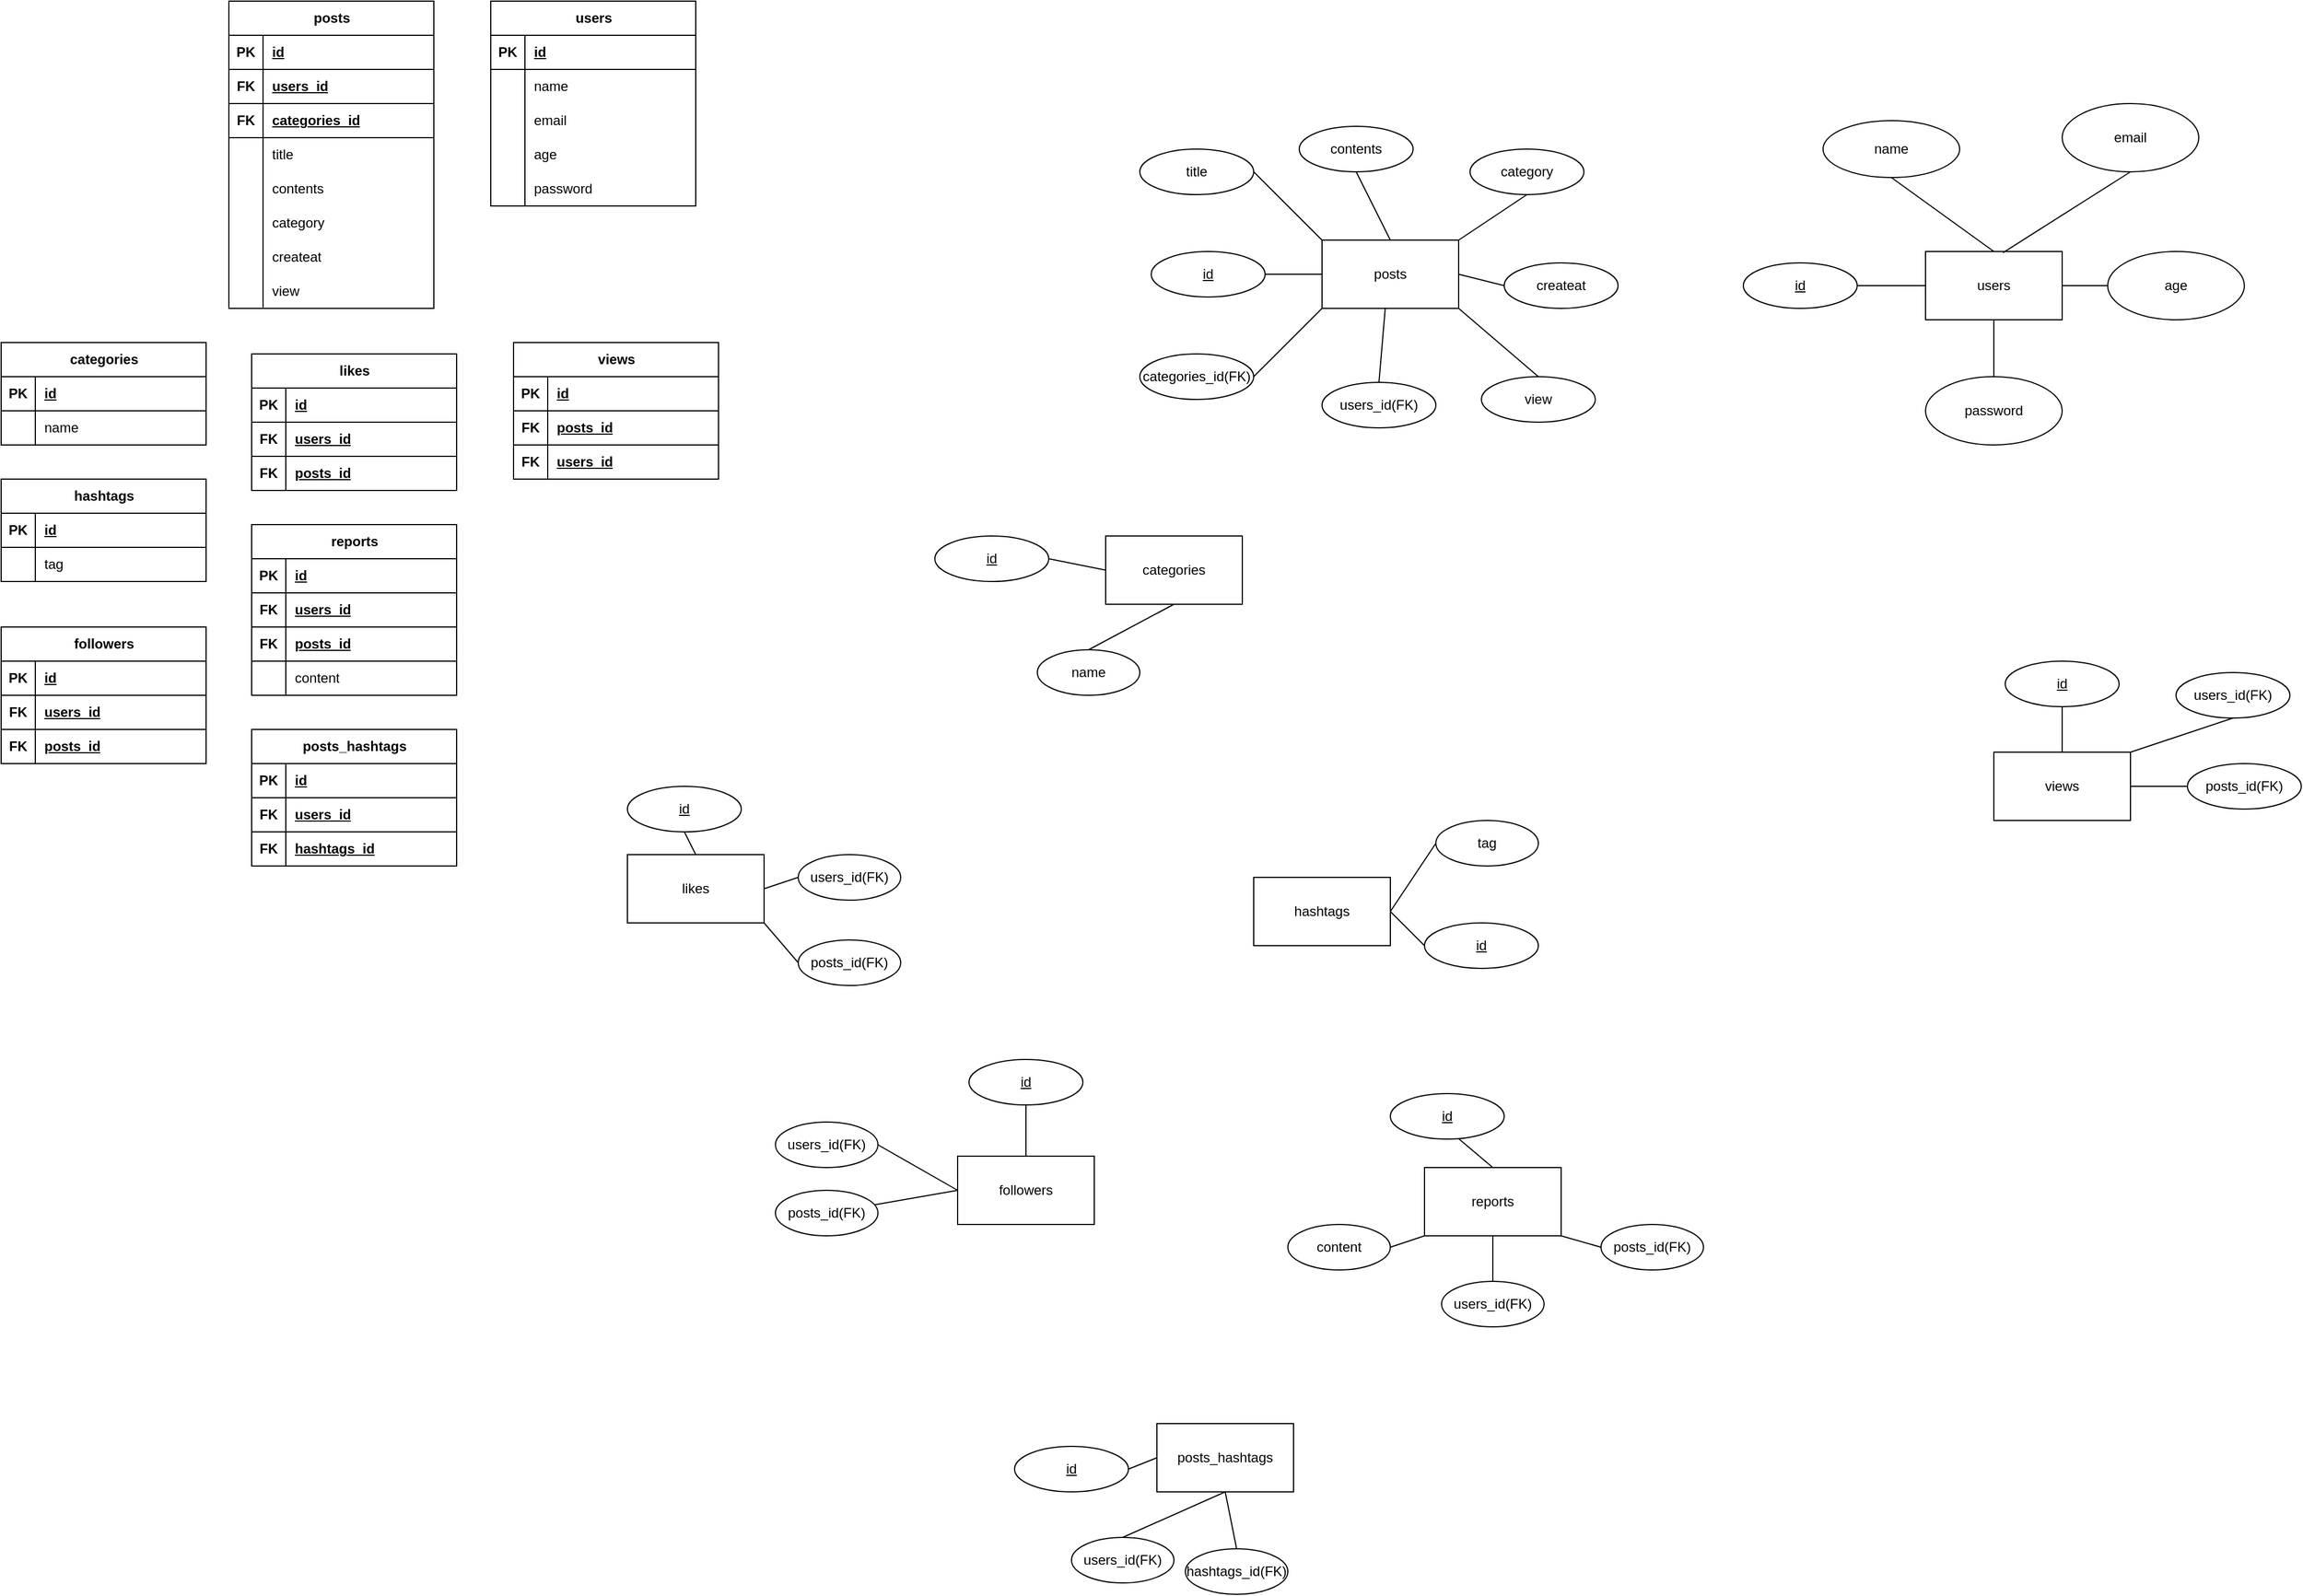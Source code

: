 <mxfile version="28.1.1">
  <diagram name="페이지-1" id="BvR-VCYj63a1SbAyQu9s">
    <mxGraphModel dx="2864" dy="2242" grid="1" gridSize="10" guides="1" tooltips="1" connect="1" arrows="1" fold="1" page="1" pageScale="1" pageWidth="827" pageHeight="1169" math="0" shadow="0">
      <root>
        <mxCell id="0" />
        <mxCell id="1" parent="0" />
        <mxCell id="v1SkrNrnJOkdzIc9S7rJ-1" value="users" style="rounded=0;whiteSpace=wrap;html=1;" parent="1" vertex="1">
          <mxGeometry x="1000" y="-250" width="120" height="60" as="geometry" />
        </mxCell>
        <mxCell id="v1SkrNrnJOkdzIc9S7rJ-2" value="posts" style="rounded=0;whiteSpace=wrap;html=1;" parent="1" vertex="1">
          <mxGeometry x="470" y="-260" width="120" height="60" as="geometry" />
        </mxCell>
        <mxCell id="v1SkrNrnJOkdzIc9S7rJ-3" value="categories" style="rounded=0;whiteSpace=wrap;html=1;" parent="1" vertex="1">
          <mxGeometry x="280" width="120" height="60" as="geometry" />
        </mxCell>
        <mxCell id="v1SkrNrnJOkdzIc9S7rJ-4" value="views" style="rounded=0;whiteSpace=wrap;html=1;" parent="1" vertex="1">
          <mxGeometry x="1060" y="190" width="120" height="60" as="geometry" />
        </mxCell>
        <mxCell id="v1SkrNrnJOkdzIc9S7rJ-5" value="hashtags" style="rounded=0;whiteSpace=wrap;html=1;" parent="1" vertex="1">
          <mxGeometry x="410" y="300" width="120" height="60" as="geometry" />
        </mxCell>
        <mxCell id="v1SkrNrnJOkdzIc9S7rJ-6" value="likes" style="rounded=0;whiteSpace=wrap;html=1;" parent="1" vertex="1">
          <mxGeometry x="-140" y="280" width="120" height="60" as="geometry" />
        </mxCell>
        <mxCell id="v1SkrNrnJOkdzIc9S7rJ-7" value="reports" style="rounded=0;whiteSpace=wrap;html=1;" parent="1" vertex="1">
          <mxGeometry x="560" y="555" width="120" height="60" as="geometry" />
        </mxCell>
        <mxCell id="v1SkrNrnJOkdzIc9S7rJ-8" value="followers" style="rounded=0;whiteSpace=wrap;html=1;" parent="1" vertex="1">
          <mxGeometry x="150" y="545" width="120" height="60" as="geometry" />
        </mxCell>
        <mxCell id="v1SkrNrnJOkdzIc9S7rJ-9" value="email" style="ellipse;whiteSpace=wrap;html=1;" parent="1" vertex="1">
          <mxGeometry x="1120" y="-380" width="120" height="60" as="geometry" />
        </mxCell>
        <mxCell id="v1SkrNrnJOkdzIc9S7rJ-10" value="password" style="ellipse;whiteSpace=wrap;html=1;" parent="1" vertex="1">
          <mxGeometry x="1000" y="-140" width="120" height="60" as="geometry" />
        </mxCell>
        <mxCell id="v1SkrNrnJOkdzIc9S7rJ-11" value="name" style="ellipse;whiteSpace=wrap;html=1;" parent="1" vertex="1">
          <mxGeometry x="910" y="-365" width="120" height="50" as="geometry" />
        </mxCell>
        <mxCell id="v1SkrNrnJOkdzIc9S7rJ-12" value="age" style="ellipse;whiteSpace=wrap;html=1;" parent="1" vertex="1">
          <mxGeometry x="1160" y="-250" width="120" height="60" as="geometry" />
        </mxCell>
        <mxCell id="v1SkrNrnJOkdzIc9S7rJ-13" value="id" style="ellipse;whiteSpace=wrap;html=1;align=center;fontStyle=4;" parent="1" vertex="1">
          <mxGeometry x="840" y="-240" width="100" height="40" as="geometry" />
        </mxCell>
        <mxCell id="v1SkrNrnJOkdzIc9S7rJ-15" value="" style="endArrow=none;html=1;rounded=0;entryX=0;entryY=0.5;entryDx=0;entryDy=0;exitX=1;exitY=0.5;exitDx=0;exitDy=0;" parent="1" source="v1SkrNrnJOkdzIc9S7rJ-13" target="v1SkrNrnJOkdzIc9S7rJ-1" edge="1">
          <mxGeometry relative="1" as="geometry">
            <mxPoint x="850" y="-150" as="sourcePoint" />
            <mxPoint x="1010" y="-150" as="targetPoint" />
          </mxGeometry>
        </mxCell>
        <mxCell id="v1SkrNrnJOkdzIc9S7rJ-16" value="" style="endArrow=none;html=1;rounded=0;entryX=0.5;entryY=0;entryDx=0;entryDy=0;exitX=0.5;exitY=1;exitDx=0;exitDy=0;" parent="1" source="v1SkrNrnJOkdzIc9S7rJ-11" target="v1SkrNrnJOkdzIc9S7rJ-1" edge="1">
          <mxGeometry relative="1" as="geometry">
            <mxPoint x="950" y="-160" as="sourcePoint" />
            <mxPoint x="1030" y="-160" as="targetPoint" />
          </mxGeometry>
        </mxCell>
        <mxCell id="v1SkrNrnJOkdzIc9S7rJ-17" value="" style="endArrow=none;html=1;rounded=0;entryX=0.5;entryY=1;entryDx=0;entryDy=0;exitX=0.567;exitY=0.017;exitDx=0;exitDy=0;exitPerimeter=0;" parent="1" source="v1SkrNrnJOkdzIc9S7rJ-1" target="v1SkrNrnJOkdzIc9S7rJ-9" edge="1">
          <mxGeometry relative="1" as="geometry">
            <mxPoint x="1030" y="-230" as="sourcePoint" />
            <mxPoint x="1090" y="-190" as="targetPoint" />
          </mxGeometry>
        </mxCell>
        <mxCell id="v1SkrNrnJOkdzIc9S7rJ-18" value="" style="endArrow=none;html=1;rounded=0;entryX=0;entryY=0.5;entryDx=0;entryDy=0;exitX=1;exitY=0.5;exitDx=0;exitDy=0;" parent="1" source="v1SkrNrnJOkdzIc9S7rJ-1" target="v1SkrNrnJOkdzIc9S7rJ-12" edge="1">
          <mxGeometry relative="1" as="geometry">
            <mxPoint x="1150" y="-170" as="sourcePoint" />
            <mxPoint x="1210" y="-220" as="targetPoint" />
          </mxGeometry>
        </mxCell>
        <mxCell id="v1SkrNrnJOkdzIc9S7rJ-19" value="" style="endArrow=none;html=1;rounded=0;entryX=0.5;entryY=0;entryDx=0;entryDy=0;exitX=0.5;exitY=1;exitDx=0;exitDy=0;" parent="1" source="v1SkrNrnJOkdzIc9S7rJ-1" target="v1SkrNrnJOkdzIc9S7rJ-10" edge="1">
          <mxGeometry relative="1" as="geometry">
            <mxPoint x="1150" y="-160" as="sourcePoint" />
            <mxPoint x="1180" y="-150" as="targetPoint" />
          </mxGeometry>
        </mxCell>
        <mxCell id="v1SkrNrnJOkdzIc9S7rJ-20" value="users" style="shape=table;startSize=30;container=1;collapsible=1;childLayout=tableLayout;fixedRows=1;rowLines=0;fontStyle=1;align=center;resizeLast=1;html=1;" parent="1" vertex="1">
          <mxGeometry x="-260" y="-470" width="180" height="180" as="geometry" />
        </mxCell>
        <mxCell id="v1SkrNrnJOkdzIc9S7rJ-21" value="" style="shape=tableRow;horizontal=0;startSize=0;swimlaneHead=0;swimlaneBody=0;fillColor=none;collapsible=0;dropTarget=0;points=[[0,0.5],[1,0.5]];portConstraint=eastwest;top=0;left=0;right=0;bottom=1;" parent="v1SkrNrnJOkdzIc9S7rJ-20" vertex="1">
          <mxGeometry y="30" width="180" height="30" as="geometry" />
        </mxCell>
        <mxCell id="v1SkrNrnJOkdzIc9S7rJ-22" value="PK" style="shape=partialRectangle;connectable=0;fillColor=none;top=0;left=0;bottom=0;right=0;fontStyle=1;overflow=hidden;whiteSpace=wrap;html=1;" parent="v1SkrNrnJOkdzIc9S7rJ-21" vertex="1">
          <mxGeometry width="30" height="30" as="geometry">
            <mxRectangle width="30" height="30" as="alternateBounds" />
          </mxGeometry>
        </mxCell>
        <mxCell id="v1SkrNrnJOkdzIc9S7rJ-23" value="id" style="shape=partialRectangle;connectable=0;fillColor=none;top=0;left=0;bottom=0;right=0;align=left;spacingLeft=6;fontStyle=5;overflow=hidden;whiteSpace=wrap;html=1;" parent="v1SkrNrnJOkdzIc9S7rJ-21" vertex="1">
          <mxGeometry x="30" width="150" height="30" as="geometry">
            <mxRectangle width="150" height="30" as="alternateBounds" />
          </mxGeometry>
        </mxCell>
        <mxCell id="v1SkrNrnJOkdzIc9S7rJ-24" value="" style="shape=tableRow;horizontal=0;startSize=0;swimlaneHead=0;swimlaneBody=0;fillColor=none;collapsible=0;dropTarget=0;points=[[0,0.5],[1,0.5]];portConstraint=eastwest;top=0;left=0;right=0;bottom=0;" parent="v1SkrNrnJOkdzIc9S7rJ-20" vertex="1">
          <mxGeometry y="60" width="180" height="30" as="geometry" />
        </mxCell>
        <mxCell id="v1SkrNrnJOkdzIc9S7rJ-25" value="" style="shape=partialRectangle;connectable=0;fillColor=none;top=0;left=0;bottom=0;right=0;editable=1;overflow=hidden;whiteSpace=wrap;html=1;" parent="v1SkrNrnJOkdzIc9S7rJ-24" vertex="1">
          <mxGeometry width="30" height="30" as="geometry">
            <mxRectangle width="30" height="30" as="alternateBounds" />
          </mxGeometry>
        </mxCell>
        <mxCell id="v1SkrNrnJOkdzIc9S7rJ-26" value="name" style="shape=partialRectangle;connectable=0;fillColor=none;top=0;left=0;bottom=0;right=0;align=left;spacingLeft=6;overflow=hidden;whiteSpace=wrap;html=1;" parent="v1SkrNrnJOkdzIc9S7rJ-24" vertex="1">
          <mxGeometry x="30" width="150" height="30" as="geometry">
            <mxRectangle width="150" height="30" as="alternateBounds" />
          </mxGeometry>
        </mxCell>
        <mxCell id="v1SkrNrnJOkdzIc9S7rJ-27" value="" style="shape=tableRow;horizontal=0;startSize=0;swimlaneHead=0;swimlaneBody=0;fillColor=none;collapsible=0;dropTarget=0;points=[[0,0.5],[1,0.5]];portConstraint=eastwest;top=0;left=0;right=0;bottom=0;" parent="v1SkrNrnJOkdzIc9S7rJ-20" vertex="1">
          <mxGeometry y="90" width="180" height="30" as="geometry" />
        </mxCell>
        <mxCell id="v1SkrNrnJOkdzIc9S7rJ-28" value="" style="shape=partialRectangle;connectable=0;fillColor=none;top=0;left=0;bottom=0;right=0;editable=1;overflow=hidden;whiteSpace=wrap;html=1;" parent="v1SkrNrnJOkdzIc9S7rJ-27" vertex="1">
          <mxGeometry width="30" height="30" as="geometry">
            <mxRectangle width="30" height="30" as="alternateBounds" />
          </mxGeometry>
        </mxCell>
        <mxCell id="v1SkrNrnJOkdzIc9S7rJ-29" value="email" style="shape=partialRectangle;connectable=0;fillColor=none;top=0;left=0;bottom=0;right=0;align=left;spacingLeft=6;overflow=hidden;whiteSpace=wrap;html=1;" parent="v1SkrNrnJOkdzIc9S7rJ-27" vertex="1">
          <mxGeometry x="30" width="150" height="30" as="geometry">
            <mxRectangle width="150" height="30" as="alternateBounds" />
          </mxGeometry>
        </mxCell>
        <mxCell id="v1SkrNrnJOkdzIc9S7rJ-34" value="" style="shape=tableRow;horizontal=0;startSize=0;swimlaneHead=0;swimlaneBody=0;fillColor=none;collapsible=0;dropTarget=0;points=[[0,0.5],[1,0.5]];portConstraint=eastwest;top=0;left=0;right=0;bottom=0;" parent="v1SkrNrnJOkdzIc9S7rJ-20" vertex="1">
          <mxGeometry y="120" width="180" height="30" as="geometry" />
        </mxCell>
        <mxCell id="v1SkrNrnJOkdzIc9S7rJ-35" value="" style="shape=partialRectangle;connectable=0;fillColor=none;top=0;left=0;bottom=0;right=0;editable=1;overflow=hidden;whiteSpace=wrap;html=1;" parent="v1SkrNrnJOkdzIc9S7rJ-34" vertex="1">
          <mxGeometry width="30" height="30" as="geometry">
            <mxRectangle width="30" height="30" as="alternateBounds" />
          </mxGeometry>
        </mxCell>
        <mxCell id="v1SkrNrnJOkdzIc9S7rJ-36" value="age" style="shape=partialRectangle;connectable=0;fillColor=none;top=0;left=0;bottom=0;right=0;align=left;spacingLeft=6;overflow=hidden;whiteSpace=wrap;html=1;" parent="v1SkrNrnJOkdzIc9S7rJ-34" vertex="1">
          <mxGeometry x="30" width="150" height="30" as="geometry">
            <mxRectangle width="150" height="30" as="alternateBounds" />
          </mxGeometry>
        </mxCell>
        <mxCell id="v1SkrNrnJOkdzIc9S7rJ-30" value="" style="shape=tableRow;horizontal=0;startSize=0;swimlaneHead=0;swimlaneBody=0;fillColor=none;collapsible=0;dropTarget=0;points=[[0,0.5],[1,0.5]];portConstraint=eastwest;top=0;left=0;right=0;bottom=0;" parent="v1SkrNrnJOkdzIc9S7rJ-20" vertex="1">
          <mxGeometry y="150" width="180" height="30" as="geometry" />
        </mxCell>
        <mxCell id="v1SkrNrnJOkdzIc9S7rJ-31" value="" style="shape=partialRectangle;connectable=0;fillColor=none;top=0;left=0;bottom=0;right=0;editable=1;overflow=hidden;whiteSpace=wrap;html=1;" parent="v1SkrNrnJOkdzIc9S7rJ-30" vertex="1">
          <mxGeometry width="30" height="30" as="geometry">
            <mxRectangle width="30" height="30" as="alternateBounds" />
          </mxGeometry>
        </mxCell>
        <mxCell id="v1SkrNrnJOkdzIc9S7rJ-32" value="password" style="shape=partialRectangle;connectable=0;fillColor=none;top=0;left=0;bottom=0;right=0;align=left;spacingLeft=6;overflow=hidden;whiteSpace=wrap;html=1;" parent="v1SkrNrnJOkdzIc9S7rJ-30" vertex="1">
          <mxGeometry x="30" width="150" height="30" as="geometry">
            <mxRectangle width="150" height="30" as="alternateBounds" />
          </mxGeometry>
        </mxCell>
        <mxCell id="v1SkrNrnJOkdzIc9S7rJ-37" value="createat" style="ellipse;whiteSpace=wrap;html=1;align=center;" parent="1" vertex="1">
          <mxGeometry x="630" y="-240" width="100" height="40" as="geometry" />
        </mxCell>
        <mxCell id="v1SkrNrnJOkdzIc9S7rJ-38" value="category" style="ellipse;whiteSpace=wrap;html=1;align=center;" parent="1" vertex="1">
          <mxGeometry x="600" y="-340" width="100" height="40" as="geometry" />
        </mxCell>
        <mxCell id="v1SkrNrnJOkdzIc9S7rJ-39" value="contents" style="ellipse;whiteSpace=wrap;html=1;align=center;" parent="1" vertex="1">
          <mxGeometry x="450" y="-360" width="100" height="40" as="geometry" />
        </mxCell>
        <mxCell id="v1SkrNrnJOkdzIc9S7rJ-40" value="title" style="ellipse;whiteSpace=wrap;html=1;align=center;" parent="1" vertex="1">
          <mxGeometry x="310" y="-340" width="100" height="40" as="geometry" />
        </mxCell>
        <mxCell id="v1SkrNrnJOkdzIc9S7rJ-41" value="categories_id(FK)" style="ellipse;whiteSpace=wrap;html=1;align=center;" parent="1" vertex="1">
          <mxGeometry x="310" y="-160" width="100" height="40" as="geometry" />
        </mxCell>
        <mxCell id="v1SkrNrnJOkdzIc9S7rJ-42" value="view" style="ellipse;whiteSpace=wrap;html=1;align=center;" parent="1" vertex="1">
          <mxGeometry x="610" y="-140" width="100" height="40" as="geometry" />
        </mxCell>
        <mxCell id="v1SkrNrnJOkdzIc9S7rJ-43" value="users_id(FK)" style="ellipse;whiteSpace=wrap;html=1;align=center;" parent="1" vertex="1">
          <mxGeometry x="470" y="-135" width="100" height="40" as="geometry" />
        </mxCell>
        <mxCell id="v1SkrNrnJOkdzIc9S7rJ-44" value="id" style="ellipse;whiteSpace=wrap;html=1;align=center;fontStyle=4;" parent="1" vertex="1">
          <mxGeometry x="320" y="-250" width="100" height="40" as="geometry" />
        </mxCell>
        <mxCell id="v1SkrNrnJOkdzIc9S7rJ-45" value="" style="endArrow=none;html=1;rounded=0;exitX=1;exitY=0.5;exitDx=0;exitDy=0;entryX=0;entryY=0.5;entryDx=0;entryDy=0;" parent="1" source="v1SkrNrnJOkdzIc9S7rJ-44" target="v1SkrNrnJOkdzIc9S7rJ-2" edge="1">
          <mxGeometry relative="1" as="geometry">
            <mxPoint x="370" y="-150" as="sourcePoint" />
            <mxPoint x="450" y="-230" as="targetPoint" />
          </mxGeometry>
        </mxCell>
        <mxCell id="v1SkrNrnJOkdzIc9S7rJ-46" value="" style="endArrow=none;html=1;rounded=0;exitX=1;exitY=0.5;exitDx=0;exitDy=0;entryX=0;entryY=1;entryDx=0;entryDy=0;" parent="1" source="v1SkrNrnJOkdzIc9S7rJ-41" target="v1SkrNrnJOkdzIc9S7rJ-2" edge="1">
          <mxGeometry relative="1" as="geometry">
            <mxPoint x="430" y="-220" as="sourcePoint" />
            <mxPoint x="460" y="-220" as="targetPoint" />
          </mxGeometry>
        </mxCell>
        <mxCell id="v1SkrNrnJOkdzIc9S7rJ-47" value="" style="endArrow=none;html=1;rounded=0;exitX=0.5;exitY=0;exitDx=0;exitDy=0;entryX=0.463;entryY=0.99;entryDx=0;entryDy=0;entryPerimeter=0;" parent="1" source="v1SkrNrnJOkdzIc9S7rJ-43" target="v1SkrNrnJOkdzIc9S7rJ-2" edge="1">
          <mxGeometry relative="1" as="geometry">
            <mxPoint x="420" y="-130" as="sourcePoint" />
            <mxPoint x="460" y="-190" as="targetPoint" />
          </mxGeometry>
        </mxCell>
        <mxCell id="v1SkrNrnJOkdzIc9S7rJ-48" value="" style="endArrow=none;html=1;rounded=0;exitX=0.5;exitY=0;exitDx=0;exitDy=0;entryX=1;entryY=1;entryDx=0;entryDy=0;" parent="1" source="v1SkrNrnJOkdzIc9S7rJ-42" target="v1SkrNrnJOkdzIc9S7rJ-2" edge="1">
          <mxGeometry relative="1" as="geometry">
            <mxPoint x="530" y="-125" as="sourcePoint" />
            <mxPoint x="516" y="-191" as="targetPoint" />
          </mxGeometry>
        </mxCell>
        <mxCell id="v1SkrNrnJOkdzIc9S7rJ-49" value="" style="endArrow=none;html=1;rounded=0;exitX=0;exitY=0.5;exitDx=0;exitDy=0;entryX=1;entryY=0.5;entryDx=0;entryDy=0;" parent="1" source="v1SkrNrnJOkdzIc9S7rJ-37" target="v1SkrNrnJOkdzIc9S7rJ-2" edge="1">
          <mxGeometry relative="1" as="geometry">
            <mxPoint x="670" y="-130" as="sourcePoint" />
            <mxPoint x="580" y="-190" as="targetPoint" />
          </mxGeometry>
        </mxCell>
        <mxCell id="v1SkrNrnJOkdzIc9S7rJ-50" value="" style="endArrow=none;html=1;rounded=0;exitX=0.5;exitY=1;exitDx=0;exitDy=0;entryX=1;entryY=0;entryDx=0;entryDy=0;" parent="1" source="v1SkrNrnJOkdzIc9S7rJ-38" target="v1SkrNrnJOkdzIc9S7rJ-2" edge="1">
          <mxGeometry relative="1" as="geometry">
            <mxPoint x="640" y="-210" as="sourcePoint" />
            <mxPoint x="580" y="-220" as="targetPoint" />
          </mxGeometry>
        </mxCell>
        <mxCell id="v1SkrNrnJOkdzIc9S7rJ-51" value="" style="endArrow=none;html=1;rounded=0;exitX=0.5;exitY=1;exitDx=0;exitDy=0;entryX=0.5;entryY=0;entryDx=0;entryDy=0;" parent="1" source="v1SkrNrnJOkdzIc9S7rJ-39" target="v1SkrNrnJOkdzIc9S7rJ-2" edge="1">
          <mxGeometry relative="1" as="geometry">
            <mxPoint x="660" y="-290" as="sourcePoint" />
            <mxPoint x="580" y="-250" as="targetPoint" />
          </mxGeometry>
        </mxCell>
        <mxCell id="v1SkrNrnJOkdzIc9S7rJ-52" value="" style="endArrow=none;html=1;rounded=0;exitX=1;exitY=0.5;exitDx=0;exitDy=0;entryX=0;entryY=0;entryDx=0;entryDy=0;" parent="1" source="v1SkrNrnJOkdzIc9S7rJ-40" target="v1SkrNrnJOkdzIc9S7rJ-2" edge="1">
          <mxGeometry relative="1" as="geometry">
            <mxPoint x="510" y="-310" as="sourcePoint" />
            <mxPoint x="520" y="-250" as="targetPoint" />
          </mxGeometry>
        </mxCell>
        <mxCell id="v1SkrNrnJOkdzIc9S7rJ-53" value="posts" style="shape=table;startSize=30;container=1;collapsible=1;childLayout=tableLayout;fixedRows=1;rowLines=0;fontStyle=1;align=center;resizeLast=1;html=1;" parent="1" vertex="1">
          <mxGeometry x="-490" y="-470" width="180" height="270" as="geometry">
            <mxRectangle x="100" y="-370" width="70" height="30" as="alternateBounds" />
          </mxGeometry>
        </mxCell>
        <mxCell id="v1SkrNrnJOkdzIc9S7rJ-125" value="" style="shape=tableRow;horizontal=0;startSize=0;swimlaneHead=0;swimlaneBody=0;fillColor=none;collapsible=0;dropTarget=0;points=[[0,0.5],[1,0.5]];portConstraint=eastwest;top=0;left=0;right=0;bottom=1;" parent="v1SkrNrnJOkdzIc9S7rJ-53" vertex="1">
          <mxGeometry y="30" width="180" height="30" as="geometry" />
        </mxCell>
        <mxCell id="v1SkrNrnJOkdzIc9S7rJ-126" value="PK" style="shape=partialRectangle;connectable=0;fillColor=none;top=0;left=0;bottom=0;right=0;fontStyle=1;overflow=hidden;whiteSpace=wrap;html=1;" parent="v1SkrNrnJOkdzIc9S7rJ-125" vertex="1">
          <mxGeometry width="30" height="30" as="geometry">
            <mxRectangle width="30" height="30" as="alternateBounds" />
          </mxGeometry>
        </mxCell>
        <mxCell id="v1SkrNrnJOkdzIc9S7rJ-127" value="id" style="shape=partialRectangle;connectable=0;fillColor=none;top=0;left=0;bottom=0;right=0;align=left;spacingLeft=6;fontStyle=5;overflow=hidden;whiteSpace=wrap;html=1;" parent="v1SkrNrnJOkdzIc9S7rJ-125" vertex="1">
          <mxGeometry x="30" width="150" height="30" as="geometry">
            <mxRectangle width="150" height="30" as="alternateBounds" />
          </mxGeometry>
        </mxCell>
        <mxCell id="v1SkrNrnJOkdzIc9S7rJ-128" value="" style="shape=tableRow;horizontal=0;startSize=0;swimlaneHead=0;swimlaneBody=0;fillColor=none;collapsible=0;dropTarget=0;points=[[0,0.5],[1,0.5]];portConstraint=eastwest;top=0;left=0;right=0;bottom=1;" parent="v1SkrNrnJOkdzIc9S7rJ-53" vertex="1">
          <mxGeometry y="60" width="180" height="30" as="geometry" />
        </mxCell>
        <mxCell id="v1SkrNrnJOkdzIc9S7rJ-129" value="FK" style="shape=partialRectangle;connectable=0;fillColor=none;top=0;left=0;bottom=0;right=0;fontStyle=1;overflow=hidden;whiteSpace=wrap;html=1;" parent="v1SkrNrnJOkdzIc9S7rJ-128" vertex="1">
          <mxGeometry width="30" height="30" as="geometry">
            <mxRectangle width="30" height="30" as="alternateBounds" />
          </mxGeometry>
        </mxCell>
        <mxCell id="v1SkrNrnJOkdzIc9S7rJ-130" value="users_id" style="shape=partialRectangle;connectable=0;fillColor=none;top=0;left=0;bottom=0;right=0;align=left;spacingLeft=6;fontStyle=5;overflow=hidden;whiteSpace=wrap;html=1;" parent="v1SkrNrnJOkdzIc9S7rJ-128" vertex="1">
          <mxGeometry x="30" width="150" height="30" as="geometry">
            <mxRectangle width="150" height="30" as="alternateBounds" />
          </mxGeometry>
        </mxCell>
        <mxCell id="v1SkrNrnJOkdzIc9S7rJ-54" value="" style="shape=tableRow;horizontal=0;startSize=0;swimlaneHead=0;swimlaneBody=0;fillColor=none;collapsible=0;dropTarget=0;points=[[0,0.5],[1,0.5]];portConstraint=eastwest;top=0;left=0;right=0;bottom=1;" parent="v1SkrNrnJOkdzIc9S7rJ-53" vertex="1">
          <mxGeometry y="90" width="180" height="30" as="geometry" />
        </mxCell>
        <mxCell id="v1SkrNrnJOkdzIc9S7rJ-55" value="FK" style="shape=partialRectangle;connectable=0;fillColor=none;top=0;left=0;bottom=0;right=0;fontStyle=1;overflow=hidden;whiteSpace=wrap;html=1;" parent="v1SkrNrnJOkdzIc9S7rJ-54" vertex="1">
          <mxGeometry width="30" height="30" as="geometry">
            <mxRectangle width="30" height="30" as="alternateBounds" />
          </mxGeometry>
        </mxCell>
        <mxCell id="v1SkrNrnJOkdzIc9S7rJ-56" value="categories_id" style="shape=partialRectangle;connectable=0;fillColor=none;top=0;left=0;bottom=0;right=0;align=left;spacingLeft=6;fontStyle=5;overflow=hidden;whiteSpace=wrap;html=1;" parent="v1SkrNrnJOkdzIc9S7rJ-54" vertex="1">
          <mxGeometry x="30" width="150" height="30" as="geometry">
            <mxRectangle width="150" height="30" as="alternateBounds" />
          </mxGeometry>
        </mxCell>
        <mxCell id="v1SkrNrnJOkdzIc9S7rJ-57" value="" style="shape=tableRow;horizontal=0;startSize=0;swimlaneHead=0;swimlaneBody=0;fillColor=none;collapsible=0;dropTarget=0;points=[[0,0.5],[1,0.5]];portConstraint=eastwest;top=0;left=0;right=0;bottom=0;" parent="v1SkrNrnJOkdzIc9S7rJ-53" vertex="1">
          <mxGeometry y="120" width="180" height="30" as="geometry" />
        </mxCell>
        <mxCell id="v1SkrNrnJOkdzIc9S7rJ-58" value="" style="shape=partialRectangle;connectable=0;fillColor=none;top=0;left=0;bottom=0;right=0;editable=1;overflow=hidden;whiteSpace=wrap;html=1;" parent="v1SkrNrnJOkdzIc9S7rJ-57" vertex="1">
          <mxGeometry width="30" height="30" as="geometry">
            <mxRectangle width="30" height="30" as="alternateBounds" />
          </mxGeometry>
        </mxCell>
        <mxCell id="v1SkrNrnJOkdzIc9S7rJ-59" value="title" style="shape=partialRectangle;connectable=0;fillColor=none;top=0;left=0;bottom=0;right=0;align=left;spacingLeft=6;overflow=hidden;whiteSpace=wrap;html=1;" parent="v1SkrNrnJOkdzIc9S7rJ-57" vertex="1">
          <mxGeometry x="30" width="150" height="30" as="geometry">
            <mxRectangle width="150" height="30" as="alternateBounds" />
          </mxGeometry>
        </mxCell>
        <mxCell id="v1SkrNrnJOkdzIc9S7rJ-60" value="" style="shape=tableRow;horizontal=0;startSize=0;swimlaneHead=0;swimlaneBody=0;fillColor=none;collapsible=0;dropTarget=0;points=[[0,0.5],[1,0.5]];portConstraint=eastwest;top=0;left=0;right=0;bottom=0;" parent="v1SkrNrnJOkdzIc9S7rJ-53" vertex="1">
          <mxGeometry y="150" width="180" height="30" as="geometry" />
        </mxCell>
        <mxCell id="v1SkrNrnJOkdzIc9S7rJ-61" value="" style="shape=partialRectangle;connectable=0;fillColor=none;top=0;left=0;bottom=0;right=0;editable=1;overflow=hidden;whiteSpace=wrap;html=1;" parent="v1SkrNrnJOkdzIc9S7rJ-60" vertex="1">
          <mxGeometry width="30" height="30" as="geometry">
            <mxRectangle width="30" height="30" as="alternateBounds" />
          </mxGeometry>
        </mxCell>
        <mxCell id="v1SkrNrnJOkdzIc9S7rJ-62" value="contents" style="shape=partialRectangle;connectable=0;fillColor=none;top=0;left=0;bottom=0;right=0;align=left;spacingLeft=6;overflow=hidden;whiteSpace=wrap;html=1;" parent="v1SkrNrnJOkdzIc9S7rJ-60" vertex="1">
          <mxGeometry x="30" width="150" height="30" as="geometry">
            <mxRectangle width="150" height="30" as="alternateBounds" />
          </mxGeometry>
        </mxCell>
        <mxCell id="v1SkrNrnJOkdzIc9S7rJ-67" value="" style="shape=tableRow;horizontal=0;startSize=0;swimlaneHead=0;swimlaneBody=0;fillColor=none;collapsible=0;dropTarget=0;points=[[0,0.5],[1,0.5]];portConstraint=eastwest;top=0;left=0;right=0;bottom=0;" parent="v1SkrNrnJOkdzIc9S7rJ-53" vertex="1">
          <mxGeometry y="180" width="180" height="30" as="geometry" />
        </mxCell>
        <mxCell id="v1SkrNrnJOkdzIc9S7rJ-68" value="" style="shape=partialRectangle;connectable=0;fillColor=none;top=0;left=0;bottom=0;right=0;editable=1;overflow=hidden;whiteSpace=wrap;html=1;" parent="v1SkrNrnJOkdzIc9S7rJ-67" vertex="1">
          <mxGeometry width="30" height="30" as="geometry">
            <mxRectangle width="30" height="30" as="alternateBounds" />
          </mxGeometry>
        </mxCell>
        <mxCell id="v1SkrNrnJOkdzIc9S7rJ-69" value="category" style="shape=partialRectangle;connectable=0;fillColor=none;top=0;left=0;bottom=0;right=0;align=left;spacingLeft=6;overflow=hidden;whiteSpace=wrap;html=1;" parent="v1SkrNrnJOkdzIc9S7rJ-67" vertex="1">
          <mxGeometry x="30" width="150" height="30" as="geometry">
            <mxRectangle width="150" height="30" as="alternateBounds" />
          </mxGeometry>
        </mxCell>
        <mxCell id="v1SkrNrnJOkdzIc9S7rJ-70" value="" style="shape=tableRow;horizontal=0;startSize=0;swimlaneHead=0;swimlaneBody=0;fillColor=none;collapsible=0;dropTarget=0;points=[[0,0.5],[1,0.5]];portConstraint=eastwest;top=0;left=0;right=0;bottom=0;" parent="v1SkrNrnJOkdzIc9S7rJ-53" vertex="1">
          <mxGeometry y="210" width="180" height="30" as="geometry" />
        </mxCell>
        <mxCell id="v1SkrNrnJOkdzIc9S7rJ-71" value="" style="shape=partialRectangle;connectable=0;fillColor=none;top=0;left=0;bottom=0;right=0;editable=1;overflow=hidden;whiteSpace=wrap;html=1;" parent="v1SkrNrnJOkdzIc9S7rJ-70" vertex="1">
          <mxGeometry width="30" height="30" as="geometry">
            <mxRectangle width="30" height="30" as="alternateBounds" />
          </mxGeometry>
        </mxCell>
        <mxCell id="v1SkrNrnJOkdzIc9S7rJ-72" value="createat" style="shape=partialRectangle;connectable=0;fillColor=none;top=0;left=0;bottom=0;right=0;align=left;spacingLeft=6;overflow=hidden;whiteSpace=wrap;html=1;" parent="v1SkrNrnJOkdzIc9S7rJ-70" vertex="1">
          <mxGeometry x="30" width="150" height="30" as="geometry">
            <mxRectangle width="150" height="30" as="alternateBounds" />
          </mxGeometry>
        </mxCell>
        <mxCell id="v1SkrNrnJOkdzIc9S7rJ-73" value="" style="shape=tableRow;horizontal=0;startSize=0;swimlaneHead=0;swimlaneBody=0;fillColor=none;collapsible=0;dropTarget=0;points=[[0,0.5],[1,0.5]];portConstraint=eastwest;top=0;left=0;right=0;bottom=0;" parent="v1SkrNrnJOkdzIc9S7rJ-53" vertex="1">
          <mxGeometry y="240" width="180" height="30" as="geometry" />
        </mxCell>
        <mxCell id="v1SkrNrnJOkdzIc9S7rJ-74" value="" style="shape=partialRectangle;connectable=0;fillColor=none;top=0;left=0;bottom=0;right=0;editable=1;overflow=hidden;whiteSpace=wrap;html=1;" parent="v1SkrNrnJOkdzIc9S7rJ-73" vertex="1">
          <mxGeometry width="30" height="30" as="geometry">
            <mxRectangle width="30" height="30" as="alternateBounds" />
          </mxGeometry>
        </mxCell>
        <mxCell id="v1SkrNrnJOkdzIc9S7rJ-75" value="view" style="shape=partialRectangle;connectable=0;fillColor=none;top=0;left=0;bottom=0;right=0;align=left;spacingLeft=6;overflow=hidden;whiteSpace=wrap;html=1;" parent="v1SkrNrnJOkdzIc9S7rJ-73" vertex="1">
          <mxGeometry x="30" width="150" height="30" as="geometry">
            <mxRectangle width="150" height="30" as="alternateBounds" />
          </mxGeometry>
        </mxCell>
        <mxCell id="v1SkrNrnJOkdzIc9S7rJ-82" value="id" style="ellipse;whiteSpace=wrap;html=1;align=center;fontStyle=4;" parent="1" vertex="1">
          <mxGeometry x="130" width="100" height="40" as="geometry" />
        </mxCell>
        <mxCell id="v1SkrNrnJOkdzIc9S7rJ-83" value="name" style="ellipse;whiteSpace=wrap;html=1;align=center;" parent="1" vertex="1">
          <mxGeometry x="220" y="100" width="90" height="40" as="geometry" />
        </mxCell>
        <mxCell id="v1SkrNrnJOkdzIc9S7rJ-84" value="" style="endArrow=none;html=1;rounded=0;exitX=1;exitY=0.5;exitDx=0;exitDy=0;entryX=0;entryY=0.5;entryDx=0;entryDy=0;" parent="1" source="v1SkrNrnJOkdzIc9S7rJ-82" target="v1SkrNrnJOkdzIc9S7rJ-3" edge="1">
          <mxGeometry relative="1" as="geometry">
            <mxPoint x="300" y="20" as="sourcePoint" />
            <mxPoint x="460" y="20" as="targetPoint" />
          </mxGeometry>
        </mxCell>
        <mxCell id="v1SkrNrnJOkdzIc9S7rJ-85" value="" style="endArrow=none;html=1;rounded=0;entryX=0.5;entryY=1;entryDx=0;entryDy=0;exitX=0.5;exitY=0;exitDx=0;exitDy=0;" parent="1" source="v1SkrNrnJOkdzIc9S7rJ-83" target="v1SkrNrnJOkdzIc9S7rJ-3" edge="1">
          <mxGeometry relative="1" as="geometry">
            <mxPoint x="300" y="20" as="sourcePoint" />
            <mxPoint x="460" y="20" as="targetPoint" />
          </mxGeometry>
        </mxCell>
        <mxCell id="v1SkrNrnJOkdzIc9S7rJ-86" value="categories" style="shape=table;startSize=30;container=1;collapsible=1;childLayout=tableLayout;fixedRows=1;rowLines=0;fontStyle=1;align=center;resizeLast=1;html=1;" parent="1" vertex="1">
          <mxGeometry x="-690" y="-170" width="180" height="90" as="geometry" />
        </mxCell>
        <mxCell id="v1SkrNrnJOkdzIc9S7rJ-87" value="" style="shape=tableRow;horizontal=0;startSize=0;swimlaneHead=0;swimlaneBody=0;fillColor=none;collapsible=0;dropTarget=0;points=[[0,0.5],[1,0.5]];portConstraint=eastwest;top=0;left=0;right=0;bottom=1;" parent="v1SkrNrnJOkdzIc9S7rJ-86" vertex="1">
          <mxGeometry y="30" width="180" height="30" as="geometry" />
        </mxCell>
        <mxCell id="v1SkrNrnJOkdzIc9S7rJ-88" value="PK" style="shape=partialRectangle;connectable=0;fillColor=none;top=0;left=0;bottom=0;right=0;fontStyle=1;overflow=hidden;whiteSpace=wrap;html=1;" parent="v1SkrNrnJOkdzIc9S7rJ-87" vertex="1">
          <mxGeometry width="30" height="30" as="geometry">
            <mxRectangle width="30" height="30" as="alternateBounds" />
          </mxGeometry>
        </mxCell>
        <mxCell id="v1SkrNrnJOkdzIc9S7rJ-89" value="id" style="shape=partialRectangle;connectable=0;fillColor=none;top=0;left=0;bottom=0;right=0;align=left;spacingLeft=6;fontStyle=5;overflow=hidden;whiteSpace=wrap;html=1;" parent="v1SkrNrnJOkdzIc9S7rJ-87" vertex="1">
          <mxGeometry x="30" width="150" height="30" as="geometry">
            <mxRectangle width="150" height="30" as="alternateBounds" />
          </mxGeometry>
        </mxCell>
        <mxCell id="v1SkrNrnJOkdzIc9S7rJ-90" value="" style="shape=tableRow;horizontal=0;startSize=0;swimlaneHead=0;swimlaneBody=0;fillColor=none;collapsible=0;dropTarget=0;points=[[0,0.5],[1,0.5]];portConstraint=eastwest;top=0;left=0;right=0;bottom=0;" parent="v1SkrNrnJOkdzIc9S7rJ-86" vertex="1">
          <mxGeometry y="60" width="180" height="30" as="geometry" />
        </mxCell>
        <mxCell id="v1SkrNrnJOkdzIc9S7rJ-91" value="" style="shape=partialRectangle;connectable=0;fillColor=none;top=0;left=0;bottom=0;right=0;editable=1;overflow=hidden;whiteSpace=wrap;html=1;" parent="v1SkrNrnJOkdzIc9S7rJ-90" vertex="1">
          <mxGeometry width="30" height="30" as="geometry">
            <mxRectangle width="30" height="30" as="alternateBounds" />
          </mxGeometry>
        </mxCell>
        <mxCell id="v1SkrNrnJOkdzIc9S7rJ-92" value="name" style="shape=partialRectangle;connectable=0;fillColor=none;top=0;left=0;bottom=0;right=0;align=left;spacingLeft=6;overflow=hidden;whiteSpace=wrap;html=1;" parent="v1SkrNrnJOkdzIc9S7rJ-90" vertex="1">
          <mxGeometry x="30" width="150" height="30" as="geometry">
            <mxRectangle width="150" height="30" as="alternateBounds" />
          </mxGeometry>
        </mxCell>
        <mxCell id="v1SkrNrnJOkdzIc9S7rJ-99" value="users_id(FK)" style="ellipse;whiteSpace=wrap;html=1;align=center;" parent="1" vertex="1">
          <mxGeometry x="1220" y="120" width="100" height="40" as="geometry" />
        </mxCell>
        <mxCell id="v1SkrNrnJOkdzIc9S7rJ-100" value="posts_id(FK)" style="ellipse;whiteSpace=wrap;html=1;align=center;" parent="1" vertex="1">
          <mxGeometry x="1230" y="200" width="100" height="40" as="geometry" />
        </mxCell>
        <mxCell id="v1SkrNrnJOkdzIc9S7rJ-101" value="id" style="ellipse;whiteSpace=wrap;html=1;align=center;fontStyle=4;" parent="1" vertex="1">
          <mxGeometry x="1070" y="110" width="100" height="40" as="geometry" />
        </mxCell>
        <mxCell id="v1SkrNrnJOkdzIc9S7rJ-102" value="" style="endArrow=none;html=1;rounded=0;entryX=0.5;entryY=0;entryDx=0;entryDy=0;exitX=0.5;exitY=1;exitDx=0;exitDy=0;" parent="1" source="v1SkrNrnJOkdzIc9S7rJ-101" target="v1SkrNrnJOkdzIc9S7rJ-4" edge="1">
          <mxGeometry relative="1" as="geometry">
            <mxPoint x="910" y="180" as="sourcePoint" />
            <mxPoint x="1070" y="180" as="targetPoint" />
          </mxGeometry>
        </mxCell>
        <mxCell id="v1SkrNrnJOkdzIc9S7rJ-103" value="" style="endArrow=none;html=1;rounded=0;entryX=1;entryY=0;entryDx=0;entryDy=0;exitX=0.5;exitY=1;exitDx=0;exitDy=0;" parent="1" source="v1SkrNrnJOkdzIc9S7rJ-99" target="v1SkrNrnJOkdzIc9S7rJ-4" edge="1">
          <mxGeometry relative="1" as="geometry">
            <mxPoint x="1130" y="160" as="sourcePoint" />
            <mxPoint x="1130" y="200" as="targetPoint" />
          </mxGeometry>
        </mxCell>
        <mxCell id="v1SkrNrnJOkdzIc9S7rJ-104" value="" style="endArrow=none;html=1;rounded=0;entryX=1;entryY=0.5;entryDx=0;entryDy=0;exitX=0;exitY=0.5;exitDx=0;exitDy=0;" parent="1" source="v1SkrNrnJOkdzIc9S7rJ-100" target="v1SkrNrnJOkdzIc9S7rJ-4" edge="1">
          <mxGeometry relative="1" as="geometry">
            <mxPoint x="1280" y="170" as="sourcePoint" />
            <mxPoint x="1190" y="200" as="targetPoint" />
          </mxGeometry>
        </mxCell>
        <mxCell id="v1SkrNrnJOkdzIc9S7rJ-106" value="views" style="shape=table;startSize=30;container=1;collapsible=1;childLayout=tableLayout;fixedRows=1;rowLines=0;fontStyle=1;align=center;resizeLast=1;html=1;" parent="1" vertex="1">
          <mxGeometry x="-240" y="-170" width="180" height="120" as="geometry" />
        </mxCell>
        <mxCell id="v1SkrNrnJOkdzIc9S7rJ-119" value="" style="shape=tableRow;horizontal=0;startSize=0;swimlaneHead=0;swimlaneBody=0;fillColor=none;collapsible=0;dropTarget=0;points=[[0,0.5],[1,0.5]];portConstraint=eastwest;top=0;left=0;right=0;bottom=1;" parent="v1SkrNrnJOkdzIc9S7rJ-106" vertex="1">
          <mxGeometry y="30" width="180" height="30" as="geometry" />
        </mxCell>
        <mxCell id="v1SkrNrnJOkdzIc9S7rJ-120" value="PK" style="shape=partialRectangle;connectable=0;fillColor=none;top=0;left=0;bottom=0;right=0;fontStyle=1;overflow=hidden;whiteSpace=wrap;html=1;" parent="v1SkrNrnJOkdzIc9S7rJ-119" vertex="1">
          <mxGeometry width="30" height="30" as="geometry">
            <mxRectangle width="30" height="30" as="alternateBounds" />
          </mxGeometry>
        </mxCell>
        <mxCell id="v1SkrNrnJOkdzIc9S7rJ-121" value="id" style="shape=partialRectangle;connectable=0;fillColor=none;top=0;left=0;bottom=0;right=0;align=left;spacingLeft=6;fontStyle=5;overflow=hidden;whiteSpace=wrap;html=1;" parent="v1SkrNrnJOkdzIc9S7rJ-119" vertex="1">
          <mxGeometry x="30" width="150" height="30" as="geometry">
            <mxRectangle width="150" height="30" as="alternateBounds" />
          </mxGeometry>
        </mxCell>
        <mxCell id="v1SkrNrnJOkdzIc9S7rJ-122" value="" style="shape=tableRow;horizontal=0;startSize=0;swimlaneHead=0;swimlaneBody=0;fillColor=none;collapsible=0;dropTarget=0;points=[[0,0.5],[1,0.5]];portConstraint=eastwest;top=0;left=0;right=0;bottom=1;" parent="v1SkrNrnJOkdzIc9S7rJ-106" vertex="1">
          <mxGeometry y="60" width="180" height="30" as="geometry" />
        </mxCell>
        <mxCell id="v1SkrNrnJOkdzIc9S7rJ-123" value="FK" style="shape=partialRectangle;connectable=0;fillColor=none;top=0;left=0;bottom=0;right=0;fontStyle=1;overflow=hidden;whiteSpace=wrap;html=1;" parent="v1SkrNrnJOkdzIc9S7rJ-122" vertex="1">
          <mxGeometry width="30" height="30" as="geometry">
            <mxRectangle width="30" height="30" as="alternateBounds" />
          </mxGeometry>
        </mxCell>
        <mxCell id="v1SkrNrnJOkdzIc9S7rJ-124" value="posts_id" style="shape=partialRectangle;connectable=0;fillColor=none;top=0;left=0;bottom=0;right=0;align=left;spacingLeft=6;fontStyle=5;overflow=hidden;whiteSpace=wrap;html=1;" parent="v1SkrNrnJOkdzIc9S7rJ-122" vertex="1">
          <mxGeometry x="30" width="150" height="30" as="geometry">
            <mxRectangle width="150" height="30" as="alternateBounds" />
          </mxGeometry>
        </mxCell>
        <mxCell id="v1SkrNrnJOkdzIc9S7rJ-107" value="" style="shape=tableRow;horizontal=0;startSize=0;swimlaneHead=0;swimlaneBody=0;fillColor=none;collapsible=0;dropTarget=0;points=[[0,0.5],[1,0.5]];portConstraint=eastwest;top=0;left=0;right=0;bottom=1;" parent="v1SkrNrnJOkdzIc9S7rJ-106" vertex="1">
          <mxGeometry y="90" width="180" height="30" as="geometry" />
        </mxCell>
        <mxCell id="v1SkrNrnJOkdzIc9S7rJ-108" value="FK" style="shape=partialRectangle;connectable=0;fillColor=none;top=0;left=0;bottom=0;right=0;fontStyle=1;overflow=hidden;whiteSpace=wrap;html=1;" parent="v1SkrNrnJOkdzIc9S7rJ-107" vertex="1">
          <mxGeometry width="30" height="30" as="geometry">
            <mxRectangle width="30" height="30" as="alternateBounds" />
          </mxGeometry>
        </mxCell>
        <mxCell id="v1SkrNrnJOkdzIc9S7rJ-109" value="users_id" style="shape=partialRectangle;connectable=0;fillColor=none;top=0;left=0;bottom=0;right=0;align=left;spacingLeft=6;fontStyle=5;overflow=hidden;whiteSpace=wrap;html=1;" parent="v1SkrNrnJOkdzIc9S7rJ-107" vertex="1">
          <mxGeometry x="30" width="150" height="30" as="geometry">
            <mxRectangle width="150" height="30" as="alternateBounds" />
          </mxGeometry>
        </mxCell>
        <mxCell id="v1SkrNrnJOkdzIc9S7rJ-131" value="tag" style="ellipse;whiteSpace=wrap;html=1;align=center;" parent="1" vertex="1">
          <mxGeometry x="570" y="250" width="90" height="40" as="geometry" />
        </mxCell>
        <mxCell id="v1SkrNrnJOkdzIc9S7rJ-132" value="id" style="ellipse;whiteSpace=wrap;html=1;align=center;fontStyle=4;" parent="1" vertex="1">
          <mxGeometry x="560" y="340" width="100" height="40" as="geometry" />
        </mxCell>
        <mxCell id="v1SkrNrnJOkdzIc9S7rJ-133" value="" style="endArrow=none;html=1;rounded=0;exitX=1;exitY=0.5;exitDx=0;exitDy=0;entryX=0;entryY=0.5;entryDx=0;entryDy=0;" parent="1" source="v1SkrNrnJOkdzIc9S7rJ-5" target="v1SkrNrnJOkdzIc9S7rJ-131" edge="1">
          <mxGeometry relative="1" as="geometry">
            <mxPoint x="530" y="360" as="sourcePoint" />
            <mxPoint x="690" y="360" as="targetPoint" />
          </mxGeometry>
        </mxCell>
        <mxCell id="v1SkrNrnJOkdzIc9S7rJ-134" value="" style="endArrow=none;html=1;rounded=0;exitX=1;exitY=0.5;exitDx=0;exitDy=0;entryX=0;entryY=0.5;entryDx=0;entryDy=0;" parent="1" source="v1SkrNrnJOkdzIc9S7rJ-5" target="v1SkrNrnJOkdzIc9S7rJ-132" edge="1">
          <mxGeometry relative="1" as="geometry">
            <mxPoint x="540" y="340" as="sourcePoint" />
            <mxPoint x="590" y="300" as="targetPoint" />
          </mxGeometry>
        </mxCell>
        <mxCell id="v1SkrNrnJOkdzIc9S7rJ-135" value="hashtags" style="shape=table;startSize=30;container=1;collapsible=1;childLayout=tableLayout;fixedRows=1;rowLines=0;fontStyle=1;align=center;resizeLast=1;html=1;" parent="1" vertex="1">
          <mxGeometry x="-690" y="-50" width="180" height="90" as="geometry" />
        </mxCell>
        <mxCell id="v1SkrNrnJOkdzIc9S7rJ-136" value="" style="shape=tableRow;horizontal=0;startSize=0;swimlaneHead=0;swimlaneBody=0;fillColor=none;collapsible=0;dropTarget=0;points=[[0,0.5],[1,0.5]];portConstraint=eastwest;top=0;left=0;right=0;bottom=1;" parent="v1SkrNrnJOkdzIc9S7rJ-135" vertex="1">
          <mxGeometry y="30" width="180" height="30" as="geometry" />
        </mxCell>
        <mxCell id="v1SkrNrnJOkdzIc9S7rJ-137" value="PK" style="shape=partialRectangle;connectable=0;fillColor=none;top=0;left=0;bottom=0;right=0;fontStyle=1;overflow=hidden;whiteSpace=wrap;html=1;" parent="v1SkrNrnJOkdzIc9S7rJ-136" vertex="1">
          <mxGeometry width="30" height="30" as="geometry">
            <mxRectangle width="30" height="30" as="alternateBounds" />
          </mxGeometry>
        </mxCell>
        <mxCell id="v1SkrNrnJOkdzIc9S7rJ-138" value="id" style="shape=partialRectangle;connectable=0;fillColor=none;top=0;left=0;bottom=0;right=0;align=left;spacingLeft=6;fontStyle=5;overflow=hidden;whiteSpace=wrap;html=1;" parent="v1SkrNrnJOkdzIc9S7rJ-136" vertex="1">
          <mxGeometry x="30" width="150" height="30" as="geometry">
            <mxRectangle width="150" height="30" as="alternateBounds" />
          </mxGeometry>
        </mxCell>
        <mxCell id="v1SkrNrnJOkdzIc9S7rJ-139" value="" style="shape=tableRow;horizontal=0;startSize=0;swimlaneHead=0;swimlaneBody=0;fillColor=none;collapsible=0;dropTarget=0;points=[[0,0.5],[1,0.5]];portConstraint=eastwest;top=0;left=0;right=0;bottom=0;" parent="v1SkrNrnJOkdzIc9S7rJ-135" vertex="1">
          <mxGeometry y="60" width="180" height="30" as="geometry" />
        </mxCell>
        <mxCell id="v1SkrNrnJOkdzIc9S7rJ-140" value="" style="shape=partialRectangle;connectable=0;fillColor=none;top=0;left=0;bottom=0;right=0;editable=1;overflow=hidden;whiteSpace=wrap;html=1;" parent="v1SkrNrnJOkdzIc9S7rJ-139" vertex="1">
          <mxGeometry width="30" height="30" as="geometry">
            <mxRectangle width="30" height="30" as="alternateBounds" />
          </mxGeometry>
        </mxCell>
        <mxCell id="v1SkrNrnJOkdzIc9S7rJ-141" value="tag" style="shape=partialRectangle;connectable=0;fillColor=none;top=0;left=0;bottom=0;right=0;align=left;spacingLeft=6;overflow=hidden;whiteSpace=wrap;html=1;" parent="v1SkrNrnJOkdzIc9S7rJ-139" vertex="1">
          <mxGeometry x="30" width="150" height="30" as="geometry">
            <mxRectangle width="150" height="30" as="alternateBounds" />
          </mxGeometry>
        </mxCell>
        <mxCell id="v1SkrNrnJOkdzIc9S7rJ-148" value="users_id(FK)" style="ellipse;whiteSpace=wrap;html=1;align=center;" parent="1" vertex="1">
          <mxGeometry x="10" y="280" width="90" height="40" as="geometry" />
        </mxCell>
        <mxCell id="v1SkrNrnJOkdzIc9S7rJ-149" value="posts_id(FK)" style="ellipse;whiteSpace=wrap;html=1;align=center;" parent="1" vertex="1">
          <mxGeometry x="10" y="355" width="90" height="40" as="geometry" />
        </mxCell>
        <mxCell id="v1SkrNrnJOkdzIc9S7rJ-150" value="id" style="ellipse;whiteSpace=wrap;html=1;align=center;fontStyle=4;" parent="1" vertex="1">
          <mxGeometry x="-140" y="220" width="100" height="40" as="geometry" />
        </mxCell>
        <mxCell id="v1SkrNrnJOkdzIc9S7rJ-151" value="" style="endArrow=none;html=1;rounded=0;exitX=1;exitY=0.5;exitDx=0;exitDy=0;entryX=0;entryY=0.5;entryDx=0;entryDy=0;" parent="1" source="v1SkrNrnJOkdzIc9S7rJ-6" target="v1SkrNrnJOkdzIc9S7rJ-148" edge="1">
          <mxGeometry relative="1" as="geometry">
            <mxPoint x="-20" y="150" as="sourcePoint" />
            <mxPoint x="10" y="180" as="targetPoint" />
          </mxGeometry>
        </mxCell>
        <mxCell id="v1SkrNrnJOkdzIc9S7rJ-152" value="" style="endArrow=none;html=1;rounded=0;exitX=1;exitY=1;exitDx=0;exitDy=0;entryX=0;entryY=0.5;entryDx=0;entryDy=0;" parent="1" source="v1SkrNrnJOkdzIc9S7rJ-6" target="v1SkrNrnJOkdzIc9S7rJ-149" edge="1">
          <mxGeometry relative="1" as="geometry">
            <mxPoint x="-10" y="320" as="sourcePoint" />
            <mxPoint x="20" y="310" as="targetPoint" />
          </mxGeometry>
        </mxCell>
        <mxCell id="v1SkrNrnJOkdzIc9S7rJ-153" value="" style="endArrow=none;html=1;rounded=0;exitX=0.5;exitY=0;exitDx=0;exitDy=0;entryX=0.5;entryY=1;entryDx=0;entryDy=0;" parent="1" source="v1SkrNrnJOkdzIc9S7rJ-6" target="v1SkrNrnJOkdzIc9S7rJ-150" edge="1">
          <mxGeometry relative="1" as="geometry">
            <mxPoint x="-10" y="350" as="sourcePoint" />
            <mxPoint x="20" y="385" as="targetPoint" />
          </mxGeometry>
        </mxCell>
        <mxCell id="v1SkrNrnJOkdzIc9S7rJ-154" value="likes" style="shape=table;startSize=30;container=1;collapsible=1;childLayout=tableLayout;fixedRows=1;rowLines=0;fontStyle=1;align=center;resizeLast=1;html=1;" parent="1" vertex="1">
          <mxGeometry x="-470" y="-160" width="180" height="120" as="geometry" />
        </mxCell>
        <mxCell id="v1SkrNrnJOkdzIc9S7rJ-155" value="" style="shape=tableRow;horizontal=0;startSize=0;swimlaneHead=0;swimlaneBody=0;fillColor=none;collapsible=0;dropTarget=0;points=[[0,0.5],[1,0.5]];portConstraint=eastwest;top=0;left=0;right=0;bottom=1;" parent="v1SkrNrnJOkdzIc9S7rJ-154" vertex="1">
          <mxGeometry y="30" width="180" height="30" as="geometry" />
        </mxCell>
        <mxCell id="v1SkrNrnJOkdzIc9S7rJ-156" value="PK" style="shape=partialRectangle;connectable=0;fillColor=none;top=0;left=0;bottom=0;right=0;fontStyle=1;overflow=hidden;whiteSpace=wrap;html=1;" parent="v1SkrNrnJOkdzIc9S7rJ-155" vertex="1">
          <mxGeometry width="30" height="30" as="geometry">
            <mxRectangle width="30" height="30" as="alternateBounds" />
          </mxGeometry>
        </mxCell>
        <mxCell id="v1SkrNrnJOkdzIc9S7rJ-157" value="id" style="shape=partialRectangle;connectable=0;fillColor=none;top=0;left=0;bottom=0;right=0;align=left;spacingLeft=6;fontStyle=5;overflow=hidden;whiteSpace=wrap;html=1;" parent="v1SkrNrnJOkdzIc9S7rJ-155" vertex="1">
          <mxGeometry x="30" width="150" height="30" as="geometry">
            <mxRectangle width="150" height="30" as="alternateBounds" />
          </mxGeometry>
        </mxCell>
        <mxCell id="v1SkrNrnJOkdzIc9S7rJ-164" value="" style="shape=tableRow;horizontal=0;startSize=0;swimlaneHead=0;swimlaneBody=0;fillColor=none;collapsible=0;dropTarget=0;points=[[0,0.5],[1,0.5]];portConstraint=eastwest;top=0;left=0;right=0;bottom=1;" parent="v1SkrNrnJOkdzIc9S7rJ-154" vertex="1">
          <mxGeometry y="60" width="180" height="30" as="geometry" />
        </mxCell>
        <mxCell id="v1SkrNrnJOkdzIc9S7rJ-165" value="FK" style="shape=partialRectangle;connectable=0;fillColor=none;top=0;left=0;bottom=0;right=0;fontStyle=1;overflow=hidden;whiteSpace=wrap;html=1;" parent="v1SkrNrnJOkdzIc9S7rJ-164" vertex="1">
          <mxGeometry width="30" height="30" as="geometry">
            <mxRectangle width="30" height="30" as="alternateBounds" />
          </mxGeometry>
        </mxCell>
        <mxCell id="v1SkrNrnJOkdzIc9S7rJ-166" value="users_id" style="shape=partialRectangle;connectable=0;fillColor=none;top=0;left=0;bottom=0;right=0;align=left;spacingLeft=6;fontStyle=5;overflow=hidden;whiteSpace=wrap;html=1;" parent="v1SkrNrnJOkdzIc9S7rJ-164" vertex="1">
          <mxGeometry x="30" width="150" height="30" as="geometry">
            <mxRectangle width="150" height="30" as="alternateBounds" />
          </mxGeometry>
        </mxCell>
        <mxCell id="v1SkrNrnJOkdzIc9S7rJ-167" value="" style="shape=tableRow;horizontal=0;startSize=0;swimlaneHead=0;swimlaneBody=0;fillColor=none;collapsible=0;dropTarget=0;points=[[0,0.5],[1,0.5]];portConstraint=eastwest;top=0;left=0;right=0;bottom=1;" parent="v1SkrNrnJOkdzIc9S7rJ-154" vertex="1">
          <mxGeometry y="90" width="180" height="30" as="geometry" />
        </mxCell>
        <mxCell id="v1SkrNrnJOkdzIc9S7rJ-168" value="FK" style="shape=partialRectangle;connectable=0;fillColor=none;top=0;left=0;bottom=0;right=0;fontStyle=1;overflow=hidden;whiteSpace=wrap;html=1;" parent="v1SkrNrnJOkdzIc9S7rJ-167" vertex="1">
          <mxGeometry width="30" height="30" as="geometry">
            <mxRectangle width="30" height="30" as="alternateBounds" />
          </mxGeometry>
        </mxCell>
        <mxCell id="v1SkrNrnJOkdzIc9S7rJ-169" value="posts_id" style="shape=partialRectangle;connectable=0;fillColor=none;top=0;left=0;bottom=0;right=0;align=left;spacingLeft=6;fontStyle=5;overflow=hidden;whiteSpace=wrap;html=1;" parent="v1SkrNrnJOkdzIc9S7rJ-167" vertex="1">
          <mxGeometry x="30" width="150" height="30" as="geometry">
            <mxRectangle width="150" height="30" as="alternateBounds" />
          </mxGeometry>
        </mxCell>
        <mxCell id="v1SkrNrnJOkdzIc9S7rJ-170" value="id" style="ellipse;whiteSpace=wrap;html=1;align=center;fontStyle=4;" parent="1" vertex="1">
          <mxGeometry x="530" y="490" width="100" height="40" as="geometry" />
        </mxCell>
        <mxCell id="v1SkrNrnJOkdzIc9S7rJ-171" value="content" style="ellipse;whiteSpace=wrap;html=1;align=center;" parent="1" vertex="1">
          <mxGeometry x="440" y="605" width="90" height="40" as="geometry" />
        </mxCell>
        <mxCell id="v1SkrNrnJOkdzIc9S7rJ-172" value="users_id(FK)" style="ellipse;whiteSpace=wrap;html=1;align=center;" parent="1" vertex="1">
          <mxGeometry x="575" y="655" width="90" height="40" as="geometry" />
        </mxCell>
        <mxCell id="v1SkrNrnJOkdzIc9S7rJ-173" value="posts_id(FK)" style="ellipse;whiteSpace=wrap;html=1;align=center;" parent="1" vertex="1">
          <mxGeometry x="715" y="605" width="90" height="40" as="geometry" />
        </mxCell>
        <mxCell id="v1SkrNrnJOkdzIc9S7rJ-174" value="" style="endArrow=none;html=1;rounded=0;exitX=1;exitY=1;exitDx=0;exitDy=0;entryX=0;entryY=0.5;entryDx=0;entryDy=0;" parent="1" source="v1SkrNrnJOkdzIc9S7rJ-7" target="v1SkrNrnJOkdzIc9S7rJ-173" edge="1">
          <mxGeometry relative="1" as="geometry">
            <mxPoint x="690" y="435" as="sourcePoint" />
            <mxPoint x="730" y="375" as="targetPoint" />
          </mxGeometry>
        </mxCell>
        <mxCell id="v1SkrNrnJOkdzIc9S7rJ-175" value="" style="endArrow=none;html=1;rounded=0;exitX=0.5;exitY=1;exitDx=0;exitDy=0;entryX=0.5;entryY=0;entryDx=0;entryDy=0;" parent="1" source="v1SkrNrnJOkdzIc9S7rJ-7" target="v1SkrNrnJOkdzIc9S7rJ-172" edge="1">
          <mxGeometry relative="1" as="geometry">
            <mxPoint x="690" y="625" as="sourcePoint" />
            <mxPoint x="720" y="645" as="targetPoint" />
          </mxGeometry>
        </mxCell>
        <mxCell id="v1SkrNrnJOkdzIc9S7rJ-176" value="" style="endArrow=none;html=1;rounded=0;exitX=0;exitY=1;exitDx=0;exitDy=0;entryX=1;entryY=0.5;entryDx=0;entryDy=0;" parent="1" source="v1SkrNrnJOkdzIc9S7rJ-7" target="v1SkrNrnJOkdzIc9S7rJ-171" edge="1">
          <mxGeometry relative="1" as="geometry">
            <mxPoint x="630" y="625" as="sourcePoint" />
            <mxPoint x="635" y="665" as="targetPoint" />
          </mxGeometry>
        </mxCell>
        <mxCell id="v1SkrNrnJOkdzIc9S7rJ-177" value="" style="endArrow=none;html=1;rounded=0;exitX=0.5;exitY=0;exitDx=0;exitDy=0;entryX=0.597;entryY=0.984;entryDx=0;entryDy=0;entryPerimeter=0;" parent="1" source="v1SkrNrnJOkdzIc9S7rJ-7" target="v1SkrNrnJOkdzIc9S7rJ-170" edge="1">
          <mxGeometry relative="1" as="geometry">
            <mxPoint x="535" y="535" as="sourcePoint" />
            <mxPoint x="530" y="580" as="targetPoint" />
          </mxGeometry>
        </mxCell>
        <mxCell id="v1SkrNrnJOkdzIc9S7rJ-191" value="reports" style="shape=table;startSize=30;container=1;collapsible=1;childLayout=tableLayout;fixedRows=1;rowLines=0;fontStyle=1;align=center;resizeLast=1;html=1;" parent="1" vertex="1">
          <mxGeometry x="-470" y="-10" width="180" height="150" as="geometry" />
        </mxCell>
        <mxCell id="v1SkrNrnJOkdzIc9S7rJ-192" value="" style="shape=tableRow;horizontal=0;startSize=0;swimlaneHead=0;swimlaneBody=0;fillColor=none;collapsible=0;dropTarget=0;points=[[0,0.5],[1,0.5]];portConstraint=eastwest;top=0;left=0;right=0;bottom=1;" parent="v1SkrNrnJOkdzIc9S7rJ-191" vertex="1">
          <mxGeometry y="30" width="180" height="30" as="geometry" />
        </mxCell>
        <mxCell id="v1SkrNrnJOkdzIc9S7rJ-193" value="PK" style="shape=partialRectangle;connectable=0;fillColor=none;top=0;left=0;bottom=0;right=0;fontStyle=1;overflow=hidden;whiteSpace=wrap;html=1;" parent="v1SkrNrnJOkdzIc9S7rJ-192" vertex="1">
          <mxGeometry width="30" height="30" as="geometry">
            <mxRectangle width="30" height="30" as="alternateBounds" />
          </mxGeometry>
        </mxCell>
        <mxCell id="v1SkrNrnJOkdzIc9S7rJ-194" value="id" style="shape=partialRectangle;connectable=0;fillColor=none;top=0;left=0;bottom=0;right=0;align=left;spacingLeft=6;fontStyle=5;overflow=hidden;whiteSpace=wrap;html=1;" parent="v1SkrNrnJOkdzIc9S7rJ-192" vertex="1">
          <mxGeometry x="30" width="150" height="30" as="geometry">
            <mxRectangle width="150" height="30" as="alternateBounds" />
          </mxGeometry>
        </mxCell>
        <mxCell id="v1SkrNrnJOkdzIc9S7rJ-204" value="" style="shape=tableRow;horizontal=0;startSize=0;swimlaneHead=0;swimlaneBody=0;fillColor=none;collapsible=0;dropTarget=0;points=[[0,0.5],[1,0.5]];portConstraint=eastwest;top=0;left=0;right=0;bottom=1;" parent="v1SkrNrnJOkdzIc9S7rJ-191" vertex="1">
          <mxGeometry y="60" width="180" height="30" as="geometry" />
        </mxCell>
        <mxCell id="v1SkrNrnJOkdzIc9S7rJ-205" value="FK" style="shape=partialRectangle;connectable=0;fillColor=none;top=0;left=0;bottom=0;right=0;fontStyle=1;overflow=hidden;whiteSpace=wrap;html=1;" parent="v1SkrNrnJOkdzIc9S7rJ-204" vertex="1">
          <mxGeometry width="30" height="30" as="geometry">
            <mxRectangle width="30" height="30" as="alternateBounds" />
          </mxGeometry>
        </mxCell>
        <mxCell id="v1SkrNrnJOkdzIc9S7rJ-206" value="users_id" style="shape=partialRectangle;connectable=0;fillColor=none;top=0;left=0;bottom=0;right=0;align=left;spacingLeft=6;fontStyle=5;overflow=hidden;whiteSpace=wrap;html=1;" parent="v1SkrNrnJOkdzIc9S7rJ-204" vertex="1">
          <mxGeometry x="30" width="150" height="30" as="geometry">
            <mxRectangle width="150" height="30" as="alternateBounds" />
          </mxGeometry>
        </mxCell>
        <mxCell id="v1SkrNrnJOkdzIc9S7rJ-207" value="" style="shape=tableRow;horizontal=0;startSize=0;swimlaneHead=0;swimlaneBody=0;fillColor=none;collapsible=0;dropTarget=0;points=[[0,0.5],[1,0.5]];portConstraint=eastwest;top=0;left=0;right=0;bottom=1;" parent="v1SkrNrnJOkdzIc9S7rJ-191" vertex="1">
          <mxGeometry y="90" width="180" height="30" as="geometry" />
        </mxCell>
        <mxCell id="v1SkrNrnJOkdzIc9S7rJ-208" value="FK" style="shape=partialRectangle;connectable=0;fillColor=none;top=0;left=0;bottom=0;right=0;fontStyle=1;overflow=hidden;whiteSpace=wrap;html=1;" parent="v1SkrNrnJOkdzIc9S7rJ-207" vertex="1">
          <mxGeometry width="30" height="30" as="geometry">
            <mxRectangle width="30" height="30" as="alternateBounds" />
          </mxGeometry>
        </mxCell>
        <mxCell id="v1SkrNrnJOkdzIc9S7rJ-209" value="posts_id" style="shape=partialRectangle;connectable=0;fillColor=none;top=0;left=0;bottom=0;right=0;align=left;spacingLeft=6;fontStyle=5;overflow=hidden;whiteSpace=wrap;html=1;" parent="v1SkrNrnJOkdzIc9S7rJ-207" vertex="1">
          <mxGeometry x="30" width="150" height="30" as="geometry">
            <mxRectangle width="150" height="30" as="alternateBounds" />
          </mxGeometry>
        </mxCell>
        <mxCell id="v1SkrNrnJOkdzIc9S7rJ-195" value="" style="shape=tableRow;horizontal=0;startSize=0;swimlaneHead=0;swimlaneBody=0;fillColor=none;collapsible=0;dropTarget=0;points=[[0,0.5],[1,0.5]];portConstraint=eastwest;top=0;left=0;right=0;bottom=0;" parent="v1SkrNrnJOkdzIc9S7rJ-191" vertex="1">
          <mxGeometry y="120" width="180" height="30" as="geometry" />
        </mxCell>
        <mxCell id="v1SkrNrnJOkdzIc9S7rJ-196" value="" style="shape=partialRectangle;connectable=0;fillColor=none;top=0;left=0;bottom=0;right=0;editable=1;overflow=hidden;whiteSpace=wrap;html=1;" parent="v1SkrNrnJOkdzIc9S7rJ-195" vertex="1">
          <mxGeometry width="30" height="30" as="geometry">
            <mxRectangle width="30" height="30" as="alternateBounds" />
          </mxGeometry>
        </mxCell>
        <mxCell id="v1SkrNrnJOkdzIc9S7rJ-197" value="content" style="shape=partialRectangle;connectable=0;fillColor=none;top=0;left=0;bottom=0;right=0;align=left;spacingLeft=6;overflow=hidden;whiteSpace=wrap;html=1;" parent="v1SkrNrnJOkdzIc9S7rJ-195" vertex="1">
          <mxGeometry x="30" width="150" height="30" as="geometry">
            <mxRectangle width="150" height="30" as="alternateBounds" />
          </mxGeometry>
        </mxCell>
        <mxCell id="v1SkrNrnJOkdzIc9S7rJ-210" value="followers" style="shape=table;startSize=30;container=1;collapsible=1;childLayout=tableLayout;fixedRows=1;rowLines=0;fontStyle=1;align=center;resizeLast=1;html=1;" parent="1" vertex="1">
          <mxGeometry x="-690" y="80" width="180" height="120" as="geometry" />
        </mxCell>
        <mxCell id="v1SkrNrnJOkdzIc9S7rJ-211" value="" style="shape=tableRow;horizontal=0;startSize=0;swimlaneHead=0;swimlaneBody=0;fillColor=none;collapsible=0;dropTarget=0;points=[[0,0.5],[1,0.5]];portConstraint=eastwest;top=0;left=0;right=0;bottom=1;" parent="v1SkrNrnJOkdzIc9S7rJ-210" vertex="1">
          <mxGeometry y="30" width="180" height="30" as="geometry" />
        </mxCell>
        <mxCell id="v1SkrNrnJOkdzIc9S7rJ-212" value="PK" style="shape=partialRectangle;connectable=0;fillColor=none;top=0;left=0;bottom=0;right=0;fontStyle=1;overflow=hidden;whiteSpace=wrap;html=1;" parent="v1SkrNrnJOkdzIc9S7rJ-211" vertex="1">
          <mxGeometry width="30" height="30" as="geometry">
            <mxRectangle width="30" height="30" as="alternateBounds" />
          </mxGeometry>
        </mxCell>
        <mxCell id="v1SkrNrnJOkdzIc9S7rJ-213" value="id" style="shape=partialRectangle;connectable=0;fillColor=none;top=0;left=0;bottom=0;right=0;align=left;spacingLeft=6;fontStyle=5;overflow=hidden;whiteSpace=wrap;html=1;" parent="v1SkrNrnJOkdzIc9S7rJ-211" vertex="1">
          <mxGeometry x="30" width="150" height="30" as="geometry">
            <mxRectangle width="150" height="30" as="alternateBounds" />
          </mxGeometry>
        </mxCell>
        <mxCell id="v1SkrNrnJOkdzIc9S7rJ-214" value="" style="shape=tableRow;horizontal=0;startSize=0;swimlaneHead=0;swimlaneBody=0;fillColor=none;collapsible=0;dropTarget=0;points=[[0,0.5],[1,0.5]];portConstraint=eastwest;top=0;left=0;right=0;bottom=1;" parent="v1SkrNrnJOkdzIc9S7rJ-210" vertex="1">
          <mxGeometry y="60" width="180" height="30" as="geometry" />
        </mxCell>
        <mxCell id="v1SkrNrnJOkdzIc9S7rJ-215" value="FK" style="shape=partialRectangle;connectable=0;fillColor=none;top=0;left=0;bottom=0;right=0;fontStyle=1;overflow=hidden;whiteSpace=wrap;html=1;" parent="v1SkrNrnJOkdzIc9S7rJ-214" vertex="1">
          <mxGeometry width="30" height="30" as="geometry">
            <mxRectangle width="30" height="30" as="alternateBounds" />
          </mxGeometry>
        </mxCell>
        <mxCell id="v1SkrNrnJOkdzIc9S7rJ-216" value="users_id" style="shape=partialRectangle;connectable=0;fillColor=none;top=0;left=0;bottom=0;right=0;align=left;spacingLeft=6;fontStyle=5;overflow=hidden;whiteSpace=wrap;html=1;" parent="v1SkrNrnJOkdzIc9S7rJ-214" vertex="1">
          <mxGeometry x="30" width="150" height="30" as="geometry">
            <mxRectangle width="150" height="30" as="alternateBounds" />
          </mxGeometry>
        </mxCell>
        <mxCell id="v1SkrNrnJOkdzIc9S7rJ-217" value="" style="shape=tableRow;horizontal=0;startSize=0;swimlaneHead=0;swimlaneBody=0;fillColor=none;collapsible=0;dropTarget=0;points=[[0,0.5],[1,0.5]];portConstraint=eastwest;top=0;left=0;right=0;bottom=1;" parent="v1SkrNrnJOkdzIc9S7rJ-210" vertex="1">
          <mxGeometry y="90" width="180" height="30" as="geometry" />
        </mxCell>
        <mxCell id="v1SkrNrnJOkdzIc9S7rJ-218" value="FK" style="shape=partialRectangle;connectable=0;fillColor=none;top=0;left=0;bottom=0;right=0;fontStyle=1;overflow=hidden;whiteSpace=wrap;html=1;" parent="v1SkrNrnJOkdzIc9S7rJ-217" vertex="1">
          <mxGeometry width="30" height="30" as="geometry">
            <mxRectangle width="30" height="30" as="alternateBounds" />
          </mxGeometry>
        </mxCell>
        <mxCell id="v1SkrNrnJOkdzIc9S7rJ-219" value="posts_id" style="shape=partialRectangle;connectable=0;fillColor=none;top=0;left=0;bottom=0;right=0;align=left;spacingLeft=6;fontStyle=5;overflow=hidden;whiteSpace=wrap;html=1;" parent="v1SkrNrnJOkdzIc9S7rJ-217" vertex="1">
          <mxGeometry x="30" width="150" height="30" as="geometry">
            <mxRectangle width="150" height="30" as="alternateBounds" />
          </mxGeometry>
        </mxCell>
        <mxCell id="v1SkrNrnJOkdzIc9S7rJ-220" value="users_id(FK)" style="ellipse;whiteSpace=wrap;html=1;align=center;" parent="1" vertex="1">
          <mxGeometry x="-10" y="515" width="90" height="40" as="geometry" />
        </mxCell>
        <mxCell id="v1SkrNrnJOkdzIc9S7rJ-221" value="posts_id(FK)" style="ellipse;whiteSpace=wrap;html=1;align=center;" parent="1" vertex="1">
          <mxGeometry x="-10" y="575" width="90" height="40" as="geometry" />
        </mxCell>
        <mxCell id="v1SkrNrnJOkdzIc9S7rJ-222" value="id" style="ellipse;whiteSpace=wrap;html=1;align=center;fontStyle=4;" parent="1" vertex="1">
          <mxGeometry x="160" y="460" width="100" height="40" as="geometry" />
        </mxCell>
        <mxCell id="v1SkrNrnJOkdzIc9S7rJ-223" value="" style="endArrow=none;html=1;rounded=0;exitX=0.5;exitY=1;exitDx=0;exitDy=0;entryX=0.5;entryY=0;entryDx=0;entryDy=0;" parent="1" source="v1SkrNrnJOkdzIc9S7rJ-222" target="v1SkrNrnJOkdzIc9S7rJ-8" edge="1">
          <mxGeometry relative="1" as="geometry">
            <mxPoint x="190" y="510" as="sourcePoint" />
            <mxPoint x="350" y="510" as="targetPoint" />
          </mxGeometry>
        </mxCell>
        <mxCell id="v1SkrNrnJOkdzIc9S7rJ-224" value="" style="endArrow=none;html=1;rounded=0;exitX=1;exitY=0.5;exitDx=0;exitDy=0;entryX=0;entryY=0.5;entryDx=0;entryDy=0;" parent="1" source="v1SkrNrnJOkdzIc9S7rJ-220" target="v1SkrNrnJOkdzIc9S7rJ-8" edge="1">
          <mxGeometry relative="1" as="geometry">
            <mxPoint x="220" y="510" as="sourcePoint" />
            <mxPoint x="220" y="555" as="targetPoint" />
          </mxGeometry>
        </mxCell>
        <mxCell id="v1SkrNrnJOkdzIc9S7rJ-225" value="" style="endArrow=none;html=1;rounded=0;entryX=0;entryY=0.5;entryDx=0;entryDy=0;" parent="1" source="v1SkrNrnJOkdzIc9S7rJ-221" target="v1SkrNrnJOkdzIc9S7rJ-8" edge="1">
          <mxGeometry relative="1" as="geometry">
            <mxPoint x="90" y="545" as="sourcePoint" />
            <mxPoint x="160" y="585" as="targetPoint" />
          </mxGeometry>
        </mxCell>
        <mxCell id="v1SkrNrnJOkdzIc9S7rJ-226" value="posts_hashtags" style="rounded=0;whiteSpace=wrap;html=1;" parent="1" vertex="1">
          <mxGeometry x="325" y="780" width="120" height="60" as="geometry" />
        </mxCell>
        <mxCell id="v1SkrNrnJOkdzIc9S7rJ-227" value="posts_hashtags" style="shape=table;startSize=30;container=1;collapsible=1;childLayout=tableLayout;fixedRows=1;rowLines=0;fontStyle=1;align=center;resizeLast=1;html=1;" parent="1" vertex="1">
          <mxGeometry x="-470" y="170" width="180" height="120" as="geometry" />
        </mxCell>
        <mxCell id="v1SkrNrnJOkdzIc9S7rJ-228" value="" style="shape=tableRow;horizontal=0;startSize=0;swimlaneHead=0;swimlaneBody=0;fillColor=none;collapsible=0;dropTarget=0;points=[[0,0.5],[1,0.5]];portConstraint=eastwest;top=0;left=0;right=0;bottom=1;" parent="v1SkrNrnJOkdzIc9S7rJ-227" vertex="1">
          <mxGeometry y="30" width="180" height="30" as="geometry" />
        </mxCell>
        <mxCell id="v1SkrNrnJOkdzIc9S7rJ-229" value="PK" style="shape=partialRectangle;connectable=0;fillColor=none;top=0;left=0;bottom=0;right=0;fontStyle=1;overflow=hidden;whiteSpace=wrap;html=1;" parent="v1SkrNrnJOkdzIc9S7rJ-228" vertex="1">
          <mxGeometry width="30" height="30" as="geometry">
            <mxRectangle width="30" height="30" as="alternateBounds" />
          </mxGeometry>
        </mxCell>
        <mxCell id="v1SkrNrnJOkdzIc9S7rJ-230" value="id" style="shape=partialRectangle;connectable=0;fillColor=none;top=0;left=0;bottom=0;right=0;align=left;spacingLeft=6;fontStyle=5;overflow=hidden;whiteSpace=wrap;html=1;" parent="v1SkrNrnJOkdzIc9S7rJ-228" vertex="1">
          <mxGeometry x="30" width="150" height="30" as="geometry">
            <mxRectangle width="150" height="30" as="alternateBounds" />
          </mxGeometry>
        </mxCell>
        <mxCell id="v1SkrNrnJOkdzIc9S7rJ-231" value="" style="shape=tableRow;horizontal=0;startSize=0;swimlaneHead=0;swimlaneBody=0;fillColor=none;collapsible=0;dropTarget=0;points=[[0,0.5],[1,0.5]];portConstraint=eastwest;top=0;left=0;right=0;bottom=1;" parent="v1SkrNrnJOkdzIc9S7rJ-227" vertex="1">
          <mxGeometry y="60" width="180" height="30" as="geometry" />
        </mxCell>
        <mxCell id="v1SkrNrnJOkdzIc9S7rJ-232" value="FK" style="shape=partialRectangle;connectable=0;fillColor=none;top=0;left=0;bottom=0;right=0;fontStyle=1;overflow=hidden;whiteSpace=wrap;html=1;" parent="v1SkrNrnJOkdzIc9S7rJ-231" vertex="1">
          <mxGeometry width="30" height="30" as="geometry">
            <mxRectangle width="30" height="30" as="alternateBounds" />
          </mxGeometry>
        </mxCell>
        <mxCell id="v1SkrNrnJOkdzIc9S7rJ-233" value="users_id" style="shape=partialRectangle;connectable=0;fillColor=none;top=0;left=0;bottom=0;right=0;align=left;spacingLeft=6;fontStyle=5;overflow=hidden;whiteSpace=wrap;html=1;" parent="v1SkrNrnJOkdzIc9S7rJ-231" vertex="1">
          <mxGeometry x="30" width="150" height="30" as="geometry">
            <mxRectangle width="150" height="30" as="alternateBounds" />
          </mxGeometry>
        </mxCell>
        <mxCell id="v1SkrNrnJOkdzIc9S7rJ-234" value="" style="shape=tableRow;horizontal=0;startSize=0;swimlaneHead=0;swimlaneBody=0;fillColor=none;collapsible=0;dropTarget=0;points=[[0,0.5],[1,0.5]];portConstraint=eastwest;top=0;left=0;right=0;bottom=1;" parent="v1SkrNrnJOkdzIc9S7rJ-227" vertex="1">
          <mxGeometry y="90" width="180" height="30" as="geometry" />
        </mxCell>
        <mxCell id="v1SkrNrnJOkdzIc9S7rJ-235" value="FK" style="shape=partialRectangle;connectable=0;fillColor=none;top=0;left=0;bottom=0;right=0;fontStyle=1;overflow=hidden;whiteSpace=wrap;html=1;" parent="v1SkrNrnJOkdzIc9S7rJ-234" vertex="1">
          <mxGeometry width="30" height="30" as="geometry">
            <mxRectangle width="30" height="30" as="alternateBounds" />
          </mxGeometry>
        </mxCell>
        <mxCell id="v1SkrNrnJOkdzIc9S7rJ-236" value="hashtags_id" style="shape=partialRectangle;connectable=0;fillColor=none;top=0;left=0;bottom=0;right=0;align=left;spacingLeft=6;fontStyle=5;overflow=hidden;whiteSpace=wrap;html=1;" parent="v1SkrNrnJOkdzIc9S7rJ-234" vertex="1">
          <mxGeometry x="30" width="150" height="30" as="geometry">
            <mxRectangle width="150" height="30" as="alternateBounds" />
          </mxGeometry>
        </mxCell>
        <mxCell id="v1SkrNrnJOkdzIc9S7rJ-237" value="hashtags_id(FK)" style="ellipse;whiteSpace=wrap;html=1;align=center;" parent="1" vertex="1">
          <mxGeometry x="350" y="890" width="90" height="40" as="geometry" />
        </mxCell>
        <mxCell id="v1SkrNrnJOkdzIc9S7rJ-238" value="users_id(FK)" style="ellipse;whiteSpace=wrap;html=1;align=center;" parent="1" vertex="1">
          <mxGeometry x="250" y="880" width="90" height="40" as="geometry" />
        </mxCell>
        <mxCell id="v1SkrNrnJOkdzIc9S7rJ-239" value="id" style="ellipse;whiteSpace=wrap;html=1;align=center;fontStyle=4;" parent="1" vertex="1">
          <mxGeometry x="200" y="800" width="100" height="40" as="geometry" />
        </mxCell>
        <mxCell id="v1SkrNrnJOkdzIc9S7rJ-240" value="" style="endArrow=none;html=1;rounded=0;entryX=0;entryY=0.5;entryDx=0;entryDy=0;exitX=1;exitY=0.5;exitDx=0;exitDy=0;" parent="1" source="v1SkrNrnJOkdzIc9S7rJ-239" target="v1SkrNrnJOkdzIc9S7rJ-226" edge="1">
          <mxGeometry relative="1" as="geometry">
            <mxPoint x="330" y="840" as="sourcePoint" />
            <mxPoint x="490" y="840" as="targetPoint" />
          </mxGeometry>
        </mxCell>
        <mxCell id="v1SkrNrnJOkdzIc9S7rJ-241" value="" style="endArrow=none;html=1;rounded=0;entryX=0.5;entryY=1;entryDx=0;entryDy=0;exitX=0.5;exitY=0;exitDx=0;exitDy=0;" parent="1" source="v1SkrNrnJOkdzIc9S7rJ-238" target="v1SkrNrnJOkdzIc9S7rJ-226" edge="1">
          <mxGeometry relative="1" as="geometry">
            <mxPoint x="310" y="830" as="sourcePoint" />
            <mxPoint x="335" y="820" as="targetPoint" />
          </mxGeometry>
        </mxCell>
        <mxCell id="v1SkrNrnJOkdzIc9S7rJ-242" value="" style="endArrow=none;html=1;rounded=0;entryX=0.5;entryY=1;entryDx=0;entryDy=0;exitX=0.5;exitY=0;exitDx=0;exitDy=0;" parent="1" source="v1SkrNrnJOkdzIc9S7rJ-237" target="v1SkrNrnJOkdzIc9S7rJ-226" edge="1">
          <mxGeometry relative="1" as="geometry">
            <mxPoint x="305" y="890" as="sourcePoint" />
            <mxPoint x="395" y="850" as="targetPoint" />
          </mxGeometry>
        </mxCell>
      </root>
    </mxGraphModel>
  </diagram>
</mxfile>
